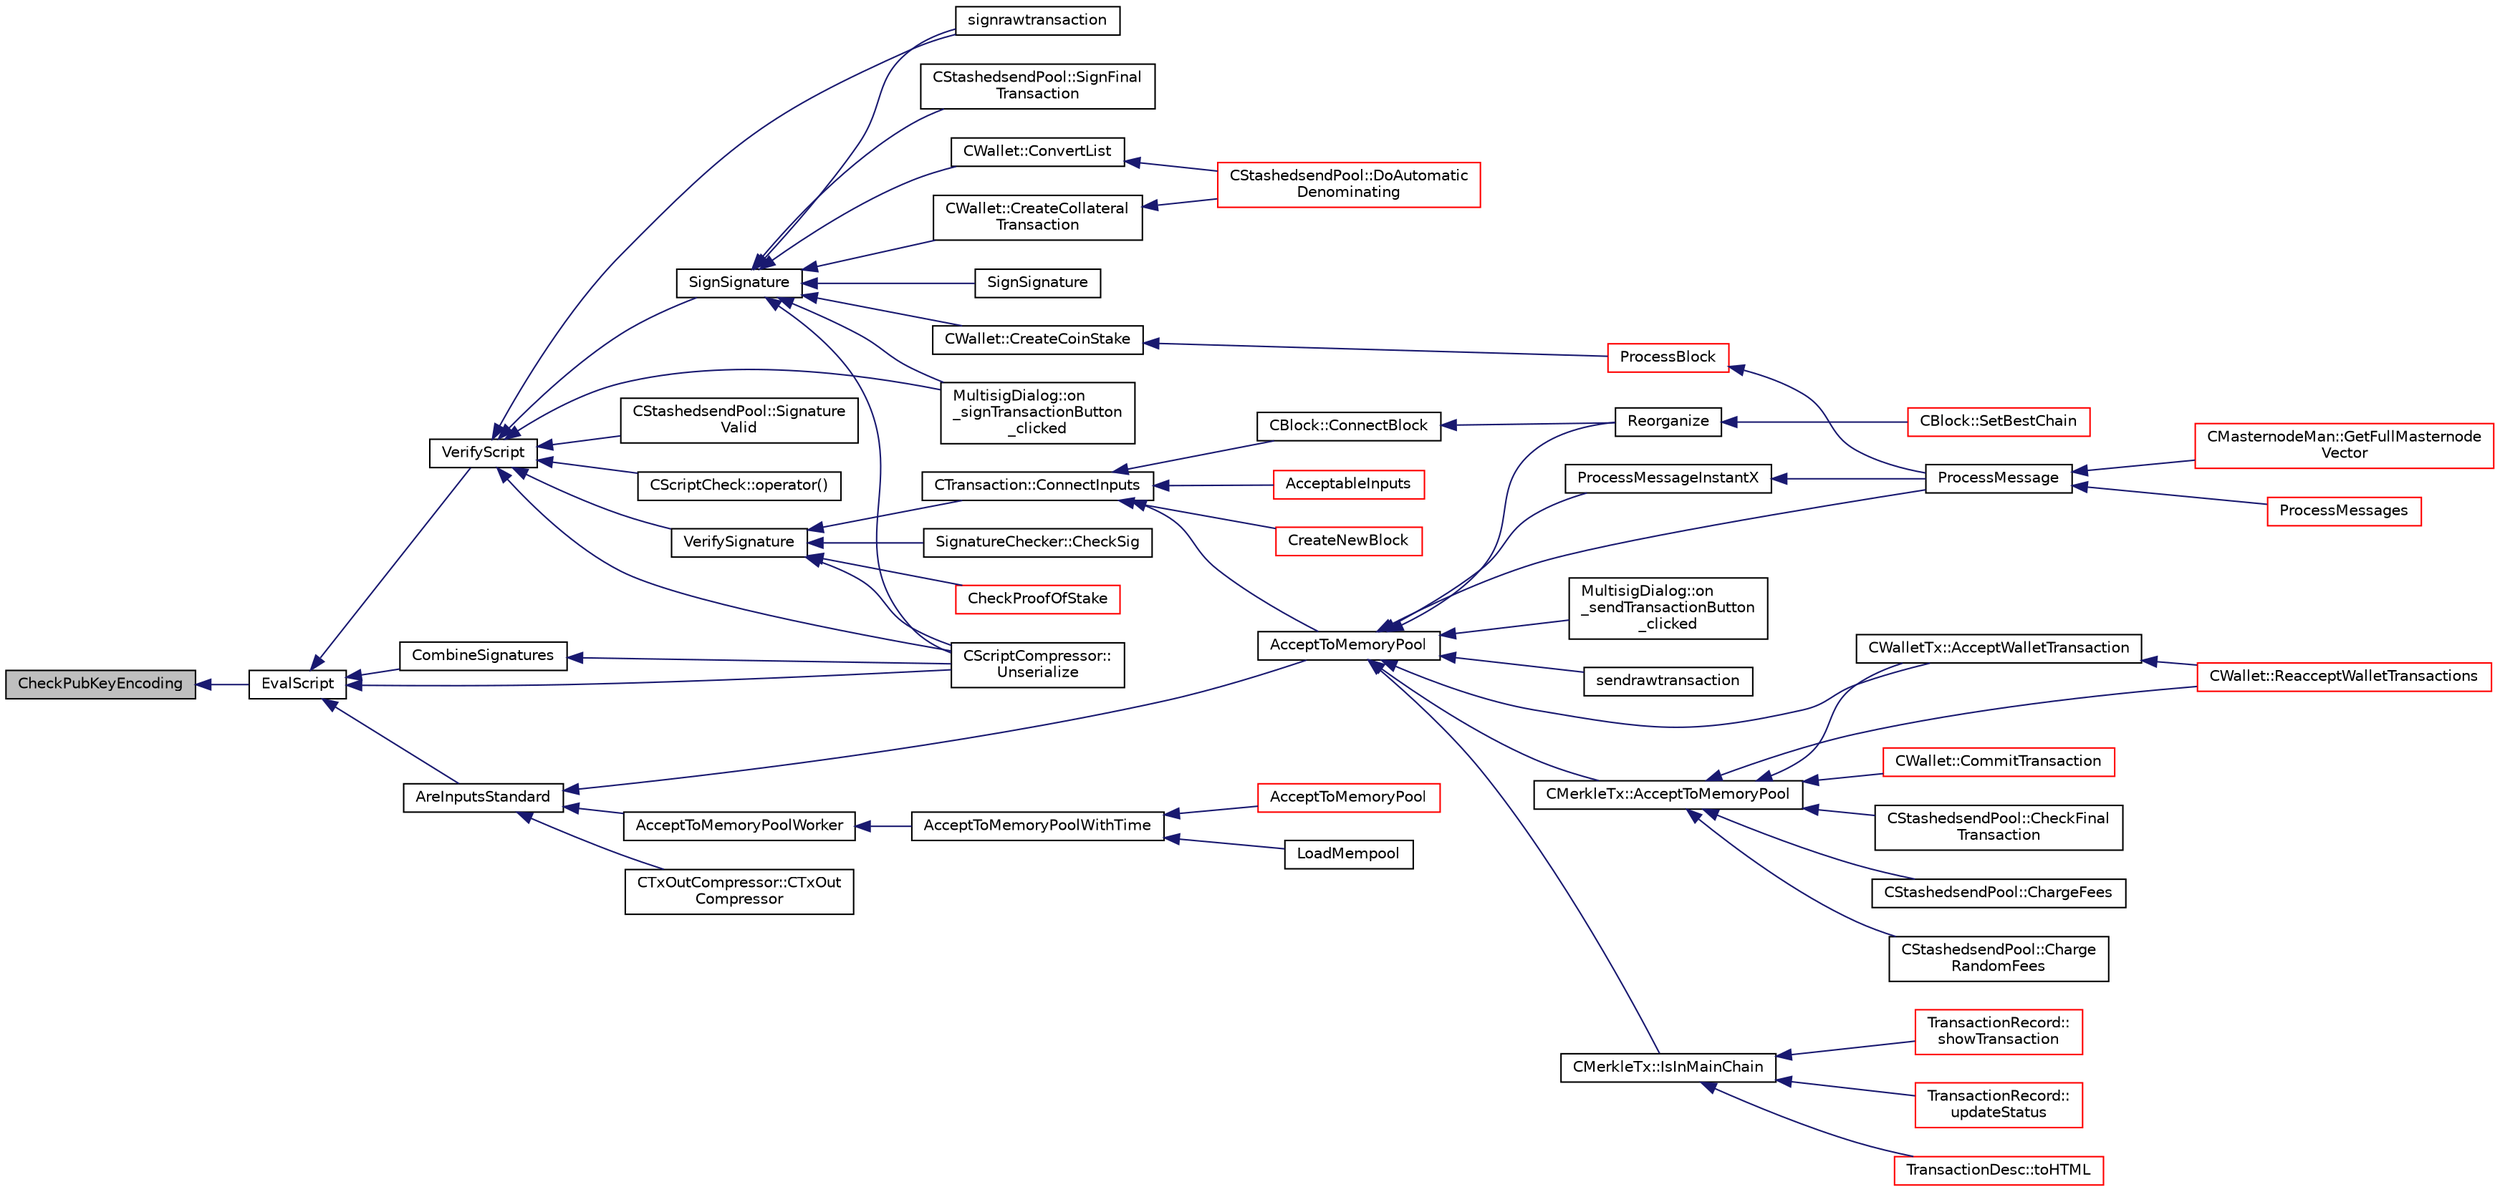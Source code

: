 digraph "CheckPubKeyEncoding"
{
  edge [fontname="Helvetica",fontsize="10",labelfontname="Helvetica",labelfontsize="10"];
  node [fontname="Helvetica",fontsize="10",shape=record];
  rankdir="LR";
  Node180 [label="CheckPubKeyEncoding",height=0.2,width=0.4,color="black", fillcolor="grey75", style="filled", fontcolor="black"];
  Node180 -> Node181 [dir="back",color="midnightblue",fontsize="10",style="solid",fontname="Helvetica"];
  Node181 [label="EvalScript",height=0.2,width=0.4,color="black", fillcolor="white", style="filled",URL="$de/d7f/script_8h.html#a7f55c113b0164f50f214d94996b6b02a"];
  Node181 -> Node182 [dir="back",color="midnightblue",fontsize="10",style="solid",fontname="Helvetica"];
  Node182 [label="AreInputsStandard",height=0.2,width=0.4,color="black", fillcolor="white", style="filled",URL="$d4/dbf/main_8h.html#a29901e539b487e09c90ff90c7560bd9d",tooltip="Check for standard transaction types. "];
  Node182 -> Node183 [dir="back",color="midnightblue",fontsize="10",style="solid",fontname="Helvetica"];
  Node183 [label="AcceptToMemoryPool",height=0.2,width=0.4,color="black", fillcolor="white", style="filled",URL="$d4/dbf/main_8h.html#addea0e425b693b4c1be712c3ead94568",tooltip="(try to) add transaction to memory pool "];
  Node183 -> Node184 [dir="back",color="midnightblue",fontsize="10",style="solid",fontname="Helvetica"];
  Node184 [label="ProcessMessageInstantX",height=0.2,width=0.4,color="black", fillcolor="white", style="filled",URL="$d6/d5f/instantx_8h.html#aa516cb499ead2691d8ab216a499db5d0"];
  Node184 -> Node185 [dir="back",color="midnightblue",fontsize="10",style="solid",fontname="Helvetica"];
  Node185 [label="ProcessMessage",height=0.2,width=0.4,color="black", fillcolor="white", style="filled",URL="$df/d0a/main_8cpp.html#a8ba92b1a4bce3c835e887a9073d17d8e"];
  Node185 -> Node186 [dir="back",color="midnightblue",fontsize="10",style="solid",fontname="Helvetica"];
  Node186 [label="ProcessMessages",height=0.2,width=0.4,color="red", fillcolor="white", style="filled",URL="$d4/dbf/main_8h.html#a196f9318f02448b85b28d612698934fd"];
  Node185 -> Node194 [dir="back",color="midnightblue",fontsize="10",style="solid",fontname="Helvetica"];
  Node194 [label="CMasternodeMan::GetFullMasternode\lVector",height=0.2,width=0.4,color="red", fillcolor="white", style="filled",URL="$dc/d6b/class_c_masternode_man.html#ab39e213a7601e1bef2eba1d5d63206f5"];
  Node183 -> Node200 [dir="back",color="midnightblue",fontsize="10",style="solid",fontname="Helvetica"];
  Node200 [label="CMerkleTx::AcceptToMemoryPool",height=0.2,width=0.4,color="black", fillcolor="white", style="filled",URL="$d1/dff/class_c_merkle_tx.html#a61126e811a53b941b3efdf5a4e83db90"];
  Node200 -> Node201 [dir="back",color="midnightblue",fontsize="10",style="solid",fontname="Helvetica"];
  Node201 [label="CWalletTx::AcceptWalletTransaction",height=0.2,width=0.4,color="black", fillcolor="white", style="filled",URL="$d6/d53/class_c_wallet_tx.html#af6d1a5a731bb69e1d94de84eb6fd15a5"];
  Node201 -> Node202 [dir="back",color="midnightblue",fontsize="10",style="solid",fontname="Helvetica"];
  Node202 [label="CWallet::ReacceptWalletTransactions",height=0.2,width=0.4,color="red", fillcolor="white", style="filled",URL="$d2/de5/class_c_wallet.html#a796c23450c8482e10e0c75ae5c1fa8ed"];
  Node200 -> Node207 [dir="back",color="midnightblue",fontsize="10",style="solid",fontname="Helvetica"];
  Node207 [label="CStashedsendPool::CheckFinal\lTransaction",height=0.2,width=0.4,color="black", fillcolor="white", style="filled",URL="$dd/d8a/class_c_stashedsend_pool.html#aba122588a53a90150595bc4279beb67c"];
  Node200 -> Node208 [dir="back",color="midnightblue",fontsize="10",style="solid",fontname="Helvetica"];
  Node208 [label="CStashedsendPool::ChargeFees",height=0.2,width=0.4,color="black", fillcolor="white", style="filled",URL="$dd/d8a/class_c_stashedsend_pool.html#acd76c93879dbcbdda4ca0a253f0d9c68",tooltip="Charge fees to bad actors (Charge clients a fee if they&#39;re abusive) "];
  Node200 -> Node209 [dir="back",color="midnightblue",fontsize="10",style="solid",fontname="Helvetica"];
  Node209 [label="CStashedsendPool::Charge\lRandomFees",height=0.2,width=0.4,color="black", fillcolor="white", style="filled",URL="$dd/d8a/class_c_stashedsend_pool.html#abcf715f6e5e01039218bf4881fffc3fe",tooltip="Rarely charge fees to pay miners. "];
  Node200 -> Node202 [dir="back",color="midnightblue",fontsize="10",style="solid",fontname="Helvetica"];
  Node200 -> Node210 [dir="back",color="midnightblue",fontsize="10",style="solid",fontname="Helvetica"];
  Node210 [label="CWallet::CommitTransaction",height=0.2,width=0.4,color="red", fillcolor="white", style="filled",URL="$d2/de5/class_c_wallet.html#aa13fbeaebd271f910a54cc5b82d73fde"];
  Node183 -> Node201 [dir="back",color="midnightblue",fontsize="10",style="solid",fontname="Helvetica"];
  Node183 -> Node227 [dir="back",color="midnightblue",fontsize="10",style="solid",fontname="Helvetica"];
  Node227 [label="Reorganize",height=0.2,width=0.4,color="black", fillcolor="white", style="filled",URL="$df/d0a/main_8cpp.html#ad8e09920f5a3ce2670c5efa26ef65227"];
  Node227 -> Node228 [dir="back",color="midnightblue",fontsize="10",style="solid",fontname="Helvetica"];
  Node228 [label="CBlock::SetBestChain",height=0.2,width=0.4,color="red", fillcolor="white", style="filled",URL="$d3/d51/class_c_block.html#a6e308b2d75d1cfc4a75eda36feb60ca1"];
  Node183 -> Node185 [dir="back",color="midnightblue",fontsize="10",style="solid",fontname="Helvetica"];
  Node183 -> Node232 [dir="back",color="midnightblue",fontsize="10",style="solid",fontname="Helvetica"];
  Node232 [label="CMerkleTx::IsInMainChain",height=0.2,width=0.4,color="black", fillcolor="white", style="filled",URL="$d1/dff/class_c_merkle_tx.html#ad4b3623fabf1924dba2a7694e3418e1e"];
  Node232 -> Node233 [dir="back",color="midnightblue",fontsize="10",style="solid",fontname="Helvetica"];
  Node233 [label="TransactionDesc::toHTML",height=0.2,width=0.4,color="red", fillcolor="white", style="filled",URL="$d4/da9/class_transaction_desc.html#ab7c9dbb2048aae121dd9d75df86e64f4"];
  Node232 -> Node244 [dir="back",color="midnightblue",fontsize="10",style="solid",fontname="Helvetica"];
  Node244 [label="TransactionRecord::\lshowTransaction",height=0.2,width=0.4,color="red", fillcolor="white", style="filled",URL="$d1/da7/class_transaction_record.html#a5ad1d1af4bec5b15a624b7a451e8cdbf",tooltip="Decompose CWallet transaction to model transaction records. "];
  Node232 -> Node256 [dir="back",color="midnightblue",fontsize="10",style="solid",fontname="Helvetica"];
  Node256 [label="TransactionRecord::\lupdateStatus",height=0.2,width=0.4,color="red", fillcolor="white", style="filled",URL="$d1/da7/class_transaction_record.html#a9b643dd885a790ae511705a1446556be",tooltip="Update status from core wallet tx. "];
  Node183 -> Node263 [dir="back",color="midnightblue",fontsize="10",style="solid",fontname="Helvetica"];
  Node263 [label="MultisigDialog::on\l_sendTransactionButton\l_clicked",height=0.2,width=0.4,color="black", fillcolor="white", style="filled",URL="$d4/df4/class_multisig_dialog.html#a71fcf325cb0cde9223eefc62b3b7634b"];
  Node183 -> Node264 [dir="back",color="midnightblue",fontsize="10",style="solid",fontname="Helvetica"];
  Node264 [label="sendrawtransaction",height=0.2,width=0.4,color="black", fillcolor="white", style="filled",URL="$dc/da8/rpcrawtransaction_8cpp.html#ad5aad44f890060f42efb49acf349511e"];
  Node182 -> Node265 [dir="back",color="midnightblue",fontsize="10",style="solid",fontname="Helvetica"];
  Node265 [label="CTxOutCompressor::CTxOut\lCompressor",height=0.2,width=0.4,color="black", fillcolor="white", style="filled",URL="$d9/d8d/class_c_tx_out_compressor.html#a38ef1033989cd003de65598620d15cea"];
  Node182 -> Node266 [dir="back",color="midnightblue",fontsize="10",style="solid",fontname="Helvetica"];
  Node266 [label="AcceptToMemoryPoolWorker",height=0.2,width=0.4,color="black", fillcolor="white", style="filled",URL="$dd/d7d/validation_8cpp.html#a274b0623037c72315662a07ecf760176"];
  Node266 -> Node267 [dir="back",color="midnightblue",fontsize="10",style="solid",fontname="Helvetica"];
  Node267 [label="AcceptToMemoryPoolWithTime",height=0.2,width=0.4,color="black", fillcolor="white", style="filled",URL="$dd/d7d/validation_8cpp.html#a7e5d2eb678cdda338b2dc803a2d4999f",tooltip="(try to) add transaction to memory pool with a specified acceptance time "];
  Node267 -> Node268 [dir="back",color="midnightblue",fontsize="10",style="solid",fontname="Helvetica"];
  Node268 [label="AcceptToMemoryPool",height=0.2,width=0.4,color="red", fillcolor="white", style="filled",URL="$db/d38/validation_8h.html#a25cdf856fb2107e0e96fd6bf4c0619cb",tooltip="(try to) add transaction to memory pool plTxnReplaced will be appended to with all transactions repla..."];
  Node267 -> Node276 [dir="back",color="midnightblue",fontsize="10",style="solid",fontname="Helvetica"];
  Node276 [label="LoadMempool",height=0.2,width=0.4,color="black", fillcolor="white", style="filled",URL="$db/d38/validation_8h.html#adea951730b49ef41e5390df5be8d3f1b",tooltip="Load the mempool from disk. "];
  Node181 -> Node277 [dir="back",color="midnightblue",fontsize="10",style="solid",fontname="Helvetica"];
  Node277 [label="VerifyScript",height=0.2,width=0.4,color="black", fillcolor="white", style="filled",URL="$de/d7f/script_8h.html#a995f521b6ca4a8bfbd02d4cfe226feb6"];
  Node277 -> Node278 [dir="back",color="midnightblue",fontsize="10",style="solid",fontname="Helvetica"];
  Node278 [label="MultisigDialog::on\l_signTransactionButton\l_clicked",height=0.2,width=0.4,color="black", fillcolor="white", style="filled",URL="$d4/df4/class_multisig_dialog.html#ad277ce76887dfbbec511486d3c1d2bc4"];
  Node277 -> Node279 [dir="back",color="midnightblue",fontsize="10",style="solid",fontname="Helvetica"];
  Node279 [label="signrawtransaction",height=0.2,width=0.4,color="black", fillcolor="white", style="filled",URL="$dc/da8/rpcrawtransaction_8cpp.html#aa0d151e35c0ad5ec82df451a833aeadb"];
  Node277 -> Node280 [dir="back",color="midnightblue",fontsize="10",style="solid",fontname="Helvetica"];
  Node280 [label="SignSignature",height=0.2,width=0.4,color="black", fillcolor="white", style="filled",URL="$de/d7f/script_8h.html#aca7dc730fd42e706b2c912ba32b65a36"];
  Node280 -> Node278 [dir="back",color="midnightblue",fontsize="10",style="solid",fontname="Helvetica"];
  Node280 -> Node279 [dir="back",color="midnightblue",fontsize="10",style="solid",fontname="Helvetica"];
  Node280 -> Node281 [dir="back",color="midnightblue",fontsize="10",style="solid",fontname="Helvetica"];
  Node281 [label="SignSignature",height=0.2,width=0.4,color="black", fillcolor="white", style="filled",URL="$de/d7f/script_8h.html#a3aef640e90fdb0fa95a8e2cda0cf6c22"];
  Node280 -> Node282 [dir="back",color="midnightblue",fontsize="10",style="solid",fontname="Helvetica"];
  Node282 [label="CScriptCompressor::\lUnserialize",height=0.2,width=0.4,color="black", fillcolor="white", style="filled",URL="$d3/dfb/class_c_script_compressor.html#a016fa6e3d2735d95fcf773271da073d5"];
  Node280 -> Node283 [dir="back",color="midnightblue",fontsize="10",style="solid",fontname="Helvetica"];
  Node283 [label="CStashedsendPool::SignFinal\lTransaction",height=0.2,width=0.4,color="black", fillcolor="white", style="filled",URL="$dd/d8a/class_c_stashedsend_pool.html#aa4e76a2c5ccd3fedef74f5e0b12c87f1",tooltip="As a client, check and sign the final transaction. "];
  Node280 -> Node284 [dir="back",color="midnightblue",fontsize="10",style="solid",fontname="Helvetica"];
  Node284 [label="CWallet::CreateCollateral\lTransaction",height=0.2,width=0.4,color="black", fillcolor="white", style="filled",URL="$d2/de5/class_c_wallet.html#a3efb1d87b0d5cb916f7289b72a38744d"];
  Node284 -> Node285 [dir="back",color="midnightblue",fontsize="10",style="solid",fontname="Helvetica"];
  Node285 [label="CStashedsendPool::DoAutomatic\lDenominating",height=0.2,width=0.4,color="red", fillcolor="white", style="filled",URL="$dd/d8a/class_c_stashedsend_pool.html#a21f19df4854af34c8f89187c768a524f",tooltip="Passively run Stashedsend in the background according to the configuration in settings (only for QT) ..."];
  Node280 -> Node290 [dir="back",color="midnightblue",fontsize="10",style="solid",fontname="Helvetica"];
  Node290 [label="CWallet::ConvertList",height=0.2,width=0.4,color="black", fillcolor="white", style="filled",URL="$d2/de5/class_c_wallet.html#adbc8cbc5a39e04446f4277487405c06b"];
  Node290 -> Node285 [dir="back",color="midnightblue",fontsize="10",style="solid",fontname="Helvetica"];
  Node280 -> Node291 [dir="back",color="midnightblue",fontsize="10",style="solid",fontname="Helvetica"];
  Node291 [label="CWallet::CreateCoinStake",height=0.2,width=0.4,color="black", fillcolor="white", style="filled",URL="$d2/de5/class_c_wallet.html#a644df129468440aa36f49ca3716a3c19"];
  Node291 -> Node292 [dir="back",color="midnightblue",fontsize="10",style="solid",fontname="Helvetica"];
  Node292 [label="ProcessBlock",height=0.2,width=0.4,color="red", fillcolor="white", style="filled",URL="$d4/dbf/main_8h.html#a7c8a7be3439bb5e1e40548a332a3cf29"];
  Node292 -> Node185 [dir="back",color="midnightblue",fontsize="10",style="solid",fontname="Helvetica"];
  Node277 -> Node302 [dir="back",color="midnightblue",fontsize="10",style="solid",fontname="Helvetica"];
  Node302 [label="VerifySignature",height=0.2,width=0.4,color="black", fillcolor="white", style="filled",URL="$de/d7f/script_8h.html#a3bebacccf5ed6d80e80889b65830f893"];
  Node302 -> Node303 [dir="back",color="midnightblue",fontsize="10",style="solid",fontname="Helvetica"];
  Node303 [label="CTransaction::ConnectInputs",height=0.2,width=0.4,color="black", fillcolor="white", style="filled",URL="$df/d43/class_c_transaction.html#aaab6c4ba493c918e29fd383043dcaae7",tooltip="Sanity check previous transactions, then, if all checks succeed, mark them as spent by this transacti..."];
  Node303 -> Node183 [dir="back",color="midnightblue",fontsize="10",style="solid",fontname="Helvetica"];
  Node303 -> Node304 [dir="back",color="midnightblue",fontsize="10",style="solid",fontname="Helvetica"];
  Node304 [label="AcceptableInputs",height=0.2,width=0.4,color="red", fillcolor="white", style="filled",URL="$d4/dbf/main_8h.html#a43f9c625cc3dfd663a76ddb4d15fce58"];
  Node303 -> Node334 [dir="back",color="midnightblue",fontsize="10",style="solid",fontname="Helvetica"];
  Node334 [label="CBlock::ConnectBlock",height=0.2,width=0.4,color="black", fillcolor="white", style="filled",URL="$d3/d51/class_c_block.html#a1ae149d97c7b7eadf48f5cea934b6217"];
  Node334 -> Node227 [dir="back",color="midnightblue",fontsize="10",style="solid",fontname="Helvetica"];
  Node303 -> Node335 [dir="back",color="midnightblue",fontsize="10",style="solid",fontname="Helvetica"];
  Node335 [label="CreateNewBlock",height=0.2,width=0.4,color="red", fillcolor="white", style="filled",URL="$de/d13/miner_8h.html#aca0de7d757e027c2b08bd101c68c1549"];
  Node302 -> Node338 [dir="back",color="midnightblue",fontsize="10",style="solid",fontname="Helvetica"];
  Node338 [label="SignatureChecker::CheckSig",height=0.2,width=0.4,color="black", fillcolor="white", style="filled",URL="$da/d89/class_signature_checker.html#a3eeda653a8224d8376016f177d2c7be2"];
  Node302 -> Node282 [dir="back",color="midnightblue",fontsize="10",style="solid",fontname="Helvetica"];
  Node302 -> Node339 [dir="back",color="midnightblue",fontsize="10",style="solid",fontname="Helvetica"];
  Node339 [label="CheckProofOfStake",height=0.2,width=0.4,color="red", fillcolor="white", style="filled",URL="$d4/dd4/stake_8h.html#a01e09fbdb926d4581ea48c4cf2f337a1"];
  Node277 -> Node282 [dir="back",color="midnightblue",fontsize="10",style="solid",fontname="Helvetica"];
  Node277 -> Node341 [dir="back",color="midnightblue",fontsize="10",style="solid",fontname="Helvetica"];
  Node341 [label="CStashedsendPool::Signature\lValid",height=0.2,width=0.4,color="black", fillcolor="white", style="filled",URL="$dd/d8a/class_c_stashedsend_pool.html#aac0148eb0e63ce636545a18522f7f59b",tooltip="Check to make sure a signature matches an input in the pool. "];
  Node277 -> Node342 [dir="back",color="midnightblue",fontsize="10",style="solid",fontname="Helvetica"];
  Node342 [label="CScriptCheck::operator()",height=0.2,width=0.4,color="black", fillcolor="white", style="filled",URL="$df/d12/class_c_script_check.html#a108d4c713338308be3867ed4e65b80c5"];
  Node181 -> Node343 [dir="back",color="midnightblue",fontsize="10",style="solid",fontname="Helvetica"];
  Node343 [label="CombineSignatures",height=0.2,width=0.4,color="black", fillcolor="white", style="filled",URL="$de/d7f/script_8h.html#af2e061fe8f5ec7708f28db4628ff5c10"];
  Node343 -> Node282 [dir="back",color="midnightblue",fontsize="10",style="solid",fontname="Helvetica"];
  Node181 -> Node282 [dir="back",color="midnightblue",fontsize="10",style="solid",fontname="Helvetica"];
}
